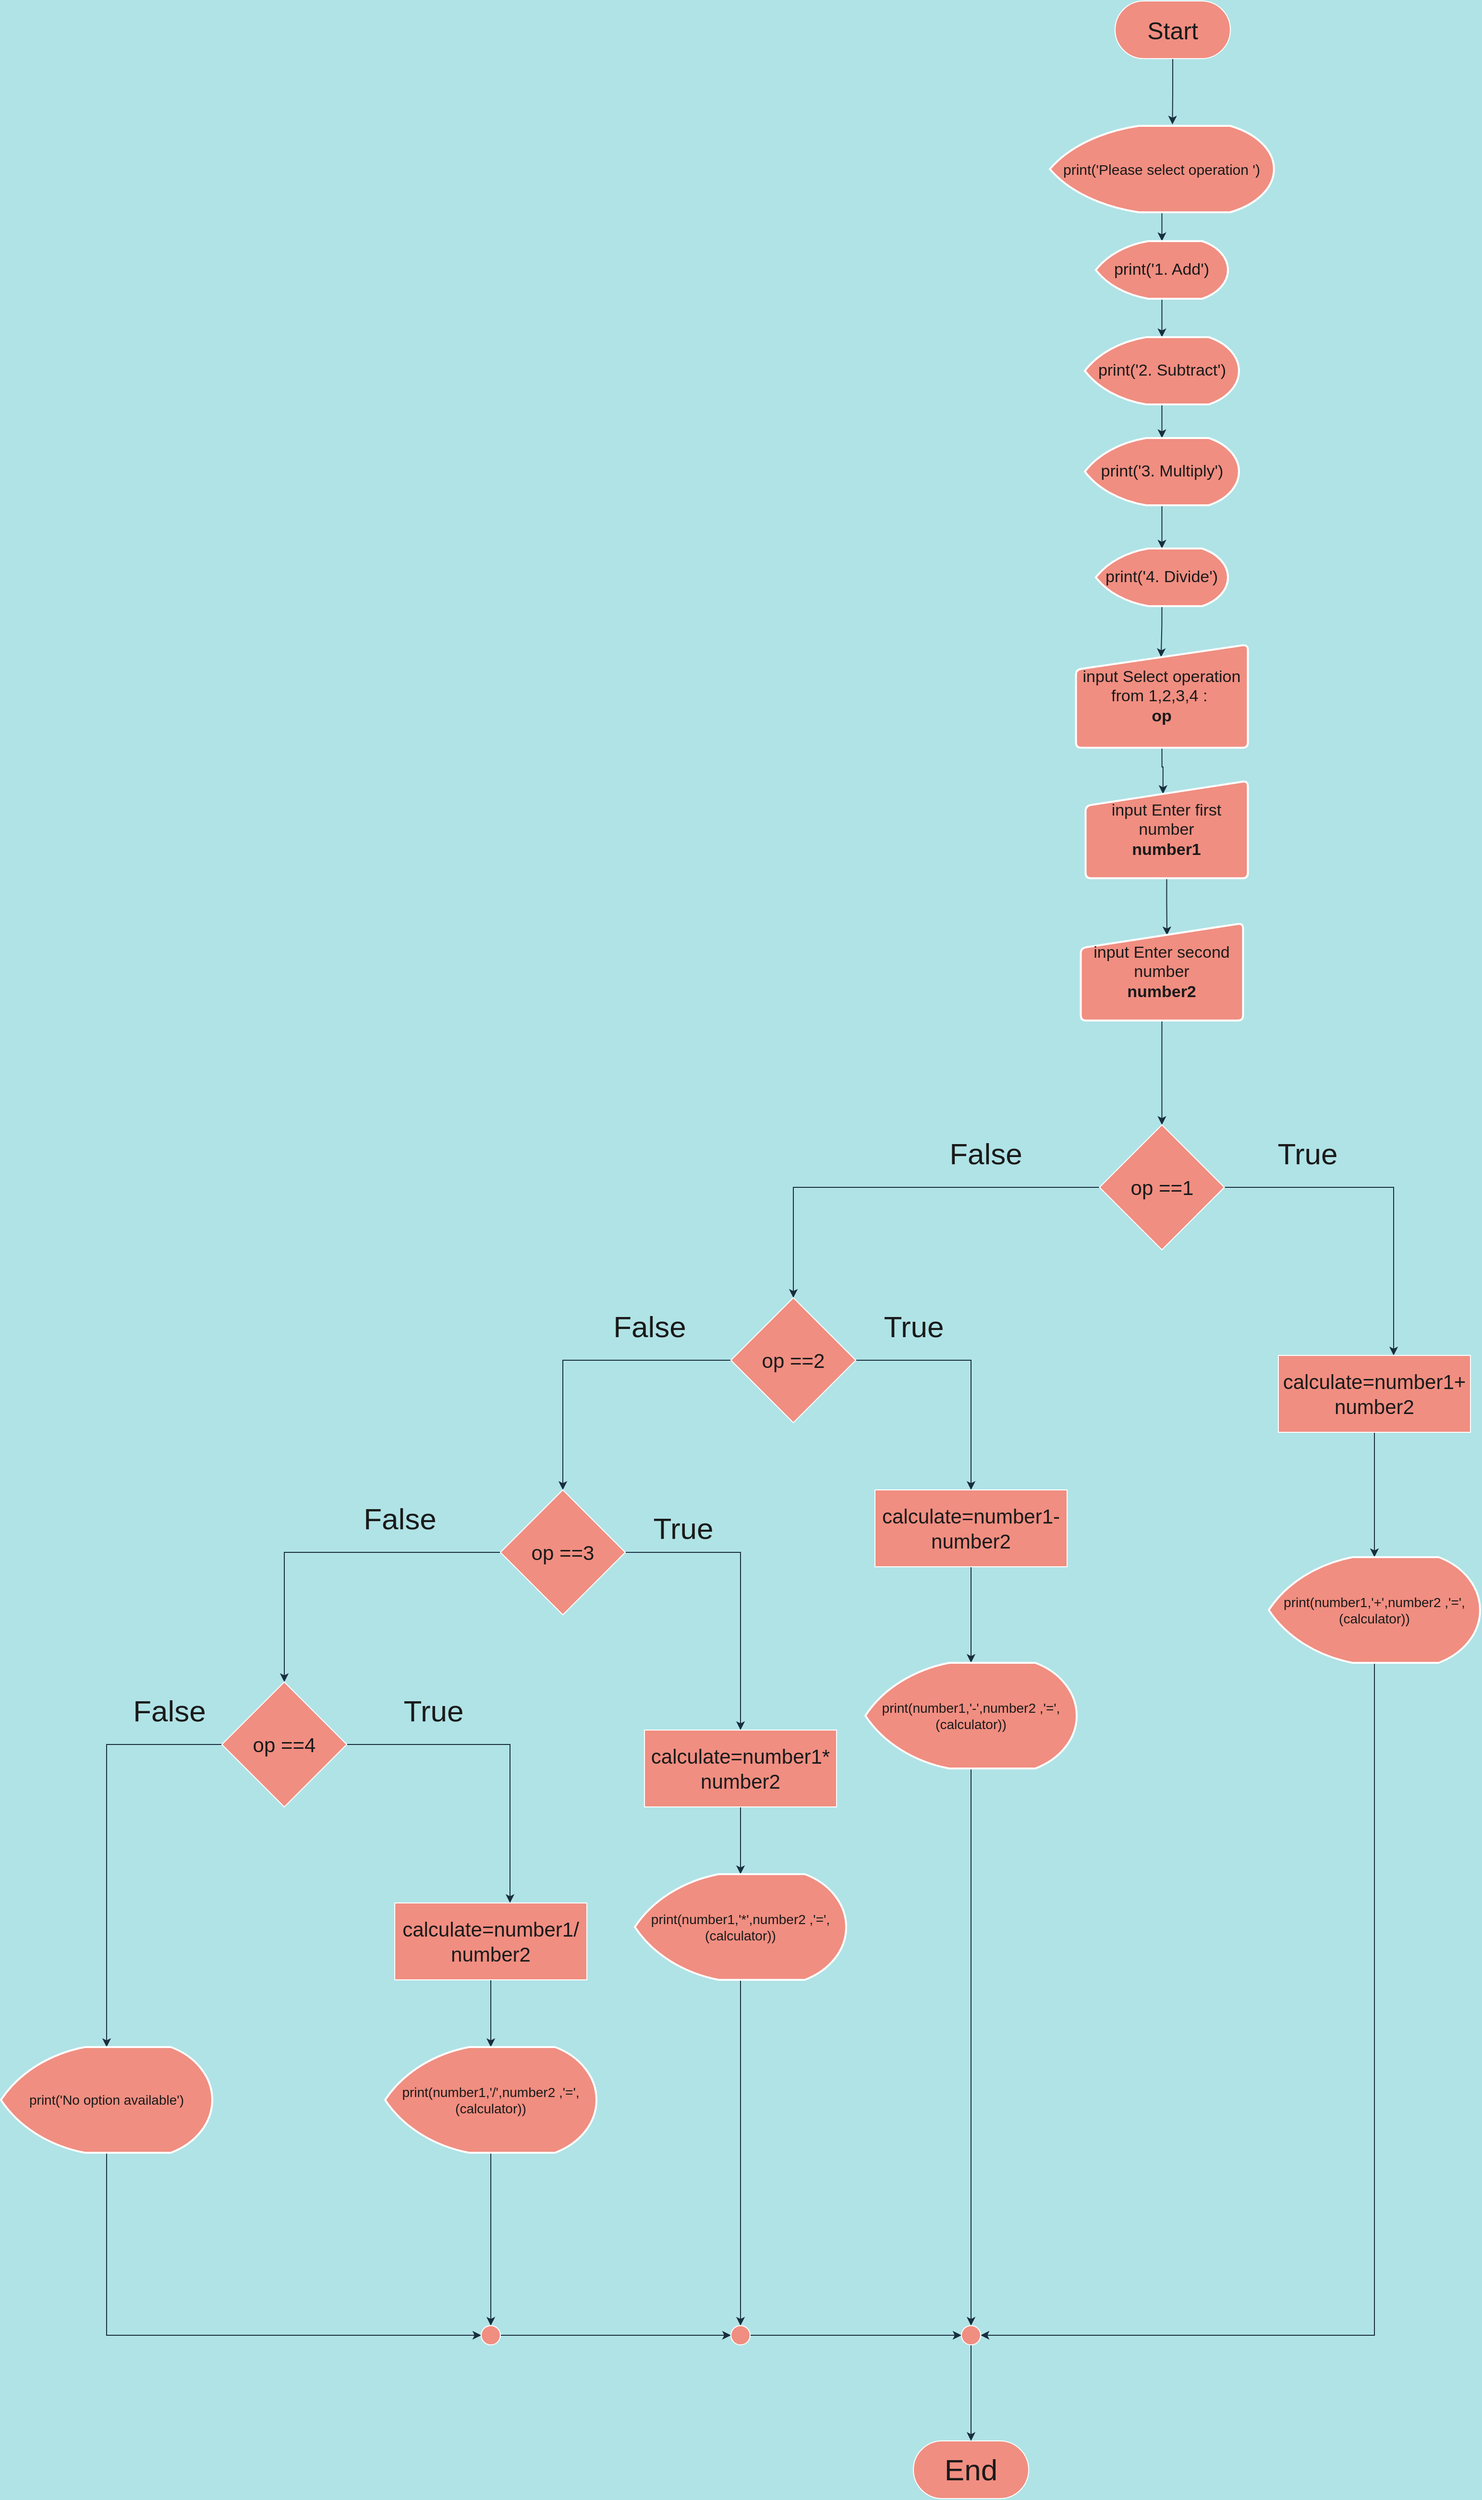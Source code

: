 <mxfile>
    <diagram id="1agtAEiwRiiUMDXfTcnm" name="Page-1">
        <mxGraphModel dx="1728" dy="880" grid="1" gridSize="10" guides="1" tooltips="1" connect="1" arrows="1" fold="1" page="1" pageScale="1" pageWidth="850" pageHeight="1100" background="#B0E3E6" math="0" shadow="0">
            <root>
                <mxCell id="0"/>
                <mxCell id="1" parent="0"/>
                <mxCell id="44" style="edgeStyle=orthogonalEdgeStyle;rounded=0;orthogonalLoop=1;jettySize=auto;html=1;exitX=0.5;exitY=1;exitDx=0;exitDy=0;entryX=0.547;entryY=-0.016;entryDx=0;entryDy=0;entryPerimeter=0;fontColor=#1A1A1A;strokeColor=#182E3E;labelBackgroundColor=#B0E3E6;" parent="1" source="2" target="4" edge="1">
                    <mxGeometry relative="1" as="geometry"/>
                </mxCell>
                <mxCell id="2" value="&lt;font style=&quot;font-size: 25px&quot;&gt;Start&lt;/font&gt;" style="rounded=1;whiteSpace=wrap;html=1;arcSize=50;fillColor=#F08E81;strokeColor=#FFFFFF;fontColor=#1A1A1A;" parent="1" vertex="1">
                    <mxGeometry x="390" y="60" width="120" height="60" as="geometry"/>
                </mxCell>
                <mxCell id="45" style="edgeStyle=orthogonalEdgeStyle;rounded=0;orthogonalLoop=1;jettySize=auto;html=1;exitX=0.5;exitY=1;exitDx=0;exitDy=0;exitPerimeter=0;entryX=0.5;entryY=0;entryDx=0;entryDy=0;entryPerimeter=0;fontColor=#1A1A1A;strokeColor=#182E3E;labelBackgroundColor=#B0E3E6;" parent="1" source="4" target="6" edge="1">
                    <mxGeometry relative="1" as="geometry"/>
                </mxCell>
                <mxCell id="4" value="&lt;div&gt;&lt;font style=&quot;font-size: 15px&quot;&gt;print('Please select operation ')&lt;/font&gt;&lt;/div&gt;" style="strokeWidth=2;html=1;shape=mxgraph.flowchart.display;whiteSpace=wrap;fillColor=#F08E81;strokeColor=#FFFFFF;fontColor=#1A1A1A;" parent="1" vertex="1">
                    <mxGeometry x="322.08" y="190" width="233.32" height="90" as="geometry"/>
                </mxCell>
                <mxCell id="46" style="edgeStyle=orthogonalEdgeStyle;rounded=0;orthogonalLoop=1;jettySize=auto;html=1;exitX=0.5;exitY=1;exitDx=0;exitDy=0;exitPerimeter=0;entryX=0.5;entryY=0;entryDx=0;entryDy=0;entryPerimeter=0;fontColor=#1A1A1A;strokeColor=#182E3E;labelBackgroundColor=#B0E3E6;" parent="1" source="6" target="8" edge="1">
                    <mxGeometry relative="1" as="geometry"/>
                </mxCell>
                <mxCell id="6" value="&lt;font style=&quot;font-size: 17px&quot;&gt;print('1. Add')&lt;/font&gt;" style="strokeWidth=2;html=1;shape=mxgraph.flowchart.display;whiteSpace=wrap;fillColor=#F08E81;strokeColor=#FFFFFF;fontColor=#1A1A1A;" parent="1" vertex="1">
                    <mxGeometry x="370" y="310" width="137.49" height="60" as="geometry"/>
                </mxCell>
                <mxCell id="47" style="edgeStyle=orthogonalEdgeStyle;rounded=0;orthogonalLoop=1;jettySize=auto;html=1;exitX=0.5;exitY=1;exitDx=0;exitDy=0;exitPerimeter=0;entryX=0.5;entryY=0;entryDx=0;entryDy=0;entryPerimeter=0;fontColor=#1A1A1A;strokeColor=#182E3E;labelBackgroundColor=#B0E3E6;" parent="1" source="8" target="9" edge="1">
                    <mxGeometry relative="1" as="geometry"/>
                </mxCell>
                <mxCell id="8" value="&lt;font style=&quot;font-size: 17px&quot;&gt;print('2. Subtract')&lt;/font&gt;" style="strokeWidth=2;html=1;shape=mxgraph.flowchart.display;whiteSpace=wrap;fillColor=#F08E81;strokeColor=#FFFFFF;fontColor=#1A1A1A;" parent="1" vertex="1">
                    <mxGeometry x="358.54" y="410" width="160.41" height="70" as="geometry"/>
                </mxCell>
                <mxCell id="48" style="edgeStyle=orthogonalEdgeStyle;rounded=0;orthogonalLoop=1;jettySize=auto;html=1;exitX=0.5;exitY=1;exitDx=0;exitDy=0;exitPerimeter=0;entryX=0.5;entryY=0;entryDx=0;entryDy=0;entryPerimeter=0;fontColor=#1A1A1A;strokeColor=#182E3E;labelBackgroundColor=#B0E3E6;" parent="1" source="9" target="10" edge="1">
                    <mxGeometry relative="1" as="geometry"/>
                </mxCell>
                <mxCell id="9" value="&lt;font style=&quot;font-size: 17px&quot;&gt;print('3. Multiply')&lt;/font&gt;" style="strokeWidth=2;html=1;shape=mxgraph.flowchart.display;whiteSpace=wrap;fillColor=#F08E81;strokeColor=#FFFFFF;fontColor=#1A1A1A;" parent="1" vertex="1">
                    <mxGeometry x="358.54" y="515" width="160.41" height="70" as="geometry"/>
                </mxCell>
                <mxCell id="49" style="edgeStyle=orthogonalEdgeStyle;rounded=0;orthogonalLoop=1;jettySize=auto;html=1;exitX=0.5;exitY=1;exitDx=0;exitDy=0;exitPerimeter=0;entryX=0.495;entryY=0.121;entryDx=0;entryDy=0;entryPerimeter=0;fontColor=#1A1A1A;strokeColor=#182E3E;labelBackgroundColor=#B0E3E6;" parent="1" source="10" target="11" edge="1">
                    <mxGeometry relative="1" as="geometry"/>
                </mxCell>
                <mxCell id="10" value="&lt;font style=&quot;font-size: 17px&quot;&gt;print('4. Divide')&lt;/font&gt;" style="strokeWidth=2;html=1;shape=mxgraph.flowchart.display;whiteSpace=wrap;fillColor=#F08E81;strokeColor=#FFFFFF;fontColor=#1A1A1A;" parent="1" vertex="1">
                    <mxGeometry x="370" y="630" width="137.49" height="60" as="geometry"/>
                </mxCell>
                <mxCell id="52" style="edgeStyle=orthogonalEdgeStyle;rounded=0;orthogonalLoop=1;jettySize=auto;html=1;exitX=0.5;exitY=1;exitDx=0;exitDy=0;entryX=0.477;entryY=0.134;entryDx=0;entryDy=0;entryPerimeter=0;fontColor=#1A1A1A;strokeColor=#182E3E;labelBackgroundColor=#B0E3E6;" parent="1" source="11" target="12" edge="1">
                    <mxGeometry relative="1" as="geometry"/>
                </mxCell>
                <mxCell id="11" value="&lt;font style=&quot;font-size: 17px&quot;&gt;input Select operation from 1,2,3,4 :&amp;nbsp;&lt;br&gt;&lt;b&gt;op&lt;/b&gt;&lt;br&gt;&lt;/font&gt;" style="html=1;strokeWidth=2;shape=manualInput;whiteSpace=wrap;rounded=1;size=26;arcSize=11;fillColor=#F08E81;strokeColor=#FFFFFF;fontColor=#1A1A1A;" parent="1" vertex="1">
                    <mxGeometry x="349.28" y="730" width="178.95" height="107.36" as="geometry"/>
                </mxCell>
                <mxCell id="53" style="edgeStyle=orthogonalEdgeStyle;rounded=0;orthogonalLoop=1;jettySize=auto;html=1;exitX=0.5;exitY=1;exitDx=0;exitDy=0;entryX=0.531;entryY=0.124;entryDx=0;entryDy=0;entryPerimeter=0;fontColor=#1A1A1A;strokeColor=#182E3E;labelBackgroundColor=#B0E3E6;" parent="1" source="12" target="14" edge="1">
                    <mxGeometry relative="1" as="geometry"/>
                </mxCell>
                <mxCell id="12" value="&lt;font style=&quot;font-size: 17px&quot;&gt;input Enter first number&lt;br&gt;&lt;b&gt;number1&lt;/b&gt;&lt;br&gt;&lt;/font&gt;" style="html=1;strokeWidth=2;shape=manualInput;whiteSpace=wrap;rounded=1;size=26;arcSize=11;fillColor=#F08E81;strokeColor=#FFFFFF;fontColor=#1A1A1A;" parent="1" vertex="1">
                    <mxGeometry x="359.27" y="871.88" width="168.95" height="101.36" as="geometry"/>
                </mxCell>
                <mxCell id="54" style="edgeStyle=orthogonalEdgeStyle;rounded=0;orthogonalLoop=1;jettySize=auto;html=1;exitX=0.5;exitY=1;exitDx=0;exitDy=0;entryX=0.5;entryY=0;entryDx=0;entryDy=0;fontColor=#1A1A1A;strokeColor=#182E3E;labelBackgroundColor=#B0E3E6;" parent="1" source="14" target="16" edge="1">
                    <mxGeometry relative="1" as="geometry"/>
                </mxCell>
                <mxCell id="14" value="&lt;font style=&quot;font-size: 17px&quot;&gt;input Enter second number&lt;br&gt;&lt;b&gt;number2&lt;/b&gt;&lt;br&gt;&lt;/font&gt;" style="html=1;strokeWidth=2;shape=manualInput;whiteSpace=wrap;rounded=1;size=26;arcSize=11;fillColor=#F08E81;strokeColor=#FFFFFF;fontColor=#1A1A1A;" parent="1" vertex="1">
                    <mxGeometry x="354.27" y="1020" width="168.95" height="101.36" as="geometry"/>
                </mxCell>
                <mxCell id="37" style="edgeStyle=orthogonalEdgeStyle;rounded=0;orthogonalLoop=1;jettySize=auto;html=1;exitX=0;exitY=0.5;exitDx=0;exitDy=0;entryX=0.5;entryY=0;entryDx=0;entryDy=0;fontColor=#1A1A1A;strokeColor=#182E3E;labelBackgroundColor=#B0E3E6;" parent="1" source="16" target="17" edge="1">
                    <mxGeometry relative="1" as="geometry">
                        <mxPoint x="50" y="1295" as="targetPoint"/>
                    </mxGeometry>
                </mxCell>
                <mxCell id="43" style="edgeStyle=orthogonalEdgeStyle;rounded=0;orthogonalLoop=1;jettySize=auto;html=1;exitX=1;exitY=0.5;exitDx=0;exitDy=0;entryX=0.6;entryY=0;entryDx=0;entryDy=0;entryPerimeter=0;fontColor=#1A1A1A;strokeColor=#182E3E;labelBackgroundColor=#B0E3E6;" parent="1" source="16" target="21" edge="1">
                    <mxGeometry relative="1" as="geometry">
                        <mxPoint x="680" y="1460" as="targetPoint"/>
                    </mxGeometry>
                </mxCell>
                <mxCell id="16" value="&lt;font style=&quot;font-size: 21px&quot;&gt;op ==1&lt;/font&gt;" style="rhombus;whiteSpace=wrap;html=1;fillColor=#F08E81;strokeColor=#FFFFFF;fontColor=#1A1A1A;" parent="1" vertex="1">
                    <mxGeometry x="373.75" y="1230" width="130" height="130" as="geometry"/>
                </mxCell>
                <mxCell id="36" style="edgeStyle=orthogonalEdgeStyle;rounded=0;orthogonalLoop=1;jettySize=auto;html=1;exitX=0;exitY=0.5;exitDx=0;exitDy=0;entryX=0.5;entryY=0;entryDx=0;entryDy=0;strokeColor=#182E3E;fontColor=#1A1A1A;labelBackgroundColor=#B0E3E6;" parent="1" source="17" target="18" edge="1">
                    <mxGeometry relative="1" as="geometry">
                        <mxPoint x="-190" y="1475" as="targetPoint"/>
                    </mxGeometry>
                </mxCell>
                <mxCell id="42" style="edgeStyle=orthogonalEdgeStyle;rounded=0;orthogonalLoop=1;jettySize=auto;html=1;exitX=1;exitY=0.5;exitDx=0;exitDy=0;entryX=0.5;entryY=0;entryDx=0;entryDy=0;fontColor=#1A1A1A;strokeColor=#182E3E;labelBackgroundColor=#B0E3E6;" parent="1" source="17" target="22" edge="1">
                    <mxGeometry relative="1" as="geometry">
                        <mxPoint x="240" y="1475" as="targetPoint"/>
                    </mxGeometry>
                </mxCell>
                <mxCell id="17" value="&lt;font style=&quot;font-size: 21px&quot;&gt;op ==2&lt;/font&gt;" style="rhombus;whiteSpace=wrap;html=1;fillColor=#F08E81;strokeColor=#FFFFFF;fontColor=#1A1A1A;" parent="1" vertex="1">
                    <mxGeometry x="-10" y="1410" width="130" height="130" as="geometry"/>
                </mxCell>
                <mxCell id="35" style="edgeStyle=orthogonalEdgeStyle;rounded=0;orthogonalLoop=1;jettySize=auto;html=1;exitX=0;exitY=0.5;exitDx=0;exitDy=0;entryX=0.5;entryY=0;entryDx=0;entryDy=0;fontColor=#1A1A1A;strokeColor=#182E3E;labelBackgroundColor=#B0E3E6;" parent="1" source="18" target="20" edge="1">
                    <mxGeometry relative="1" as="geometry">
                        <mxPoint x="-580" y="1675" as="targetPoint"/>
                    </mxGeometry>
                </mxCell>
                <mxCell id="38" style="edgeStyle=orthogonalEdgeStyle;rounded=0;orthogonalLoop=1;jettySize=auto;html=1;exitX=1;exitY=0.5;exitDx=0;exitDy=0;entryX=0.5;entryY=0;entryDx=0;entryDy=0;fontColor=#1A1A1A;strokeColor=#182E3E;labelBackgroundColor=#B0E3E6;" parent="1" source="18" target="23" edge="1">
                    <mxGeometry relative="1" as="geometry">
                        <mxPoint x="60" y="1675" as="targetPoint"/>
                    </mxGeometry>
                </mxCell>
                <mxCell id="18" value="&lt;font style=&quot;font-size: 21px&quot;&gt;op ==3&lt;/font&gt;" style="rhombus;whiteSpace=wrap;html=1;fillColor=#F08E81;strokeColor=#FFFFFF;fontColor=#1A1A1A;" parent="1" vertex="1">
                    <mxGeometry x="-250" y="1610" width="130" height="130" as="geometry"/>
                </mxCell>
                <mxCell id="39" style="edgeStyle=orthogonalEdgeStyle;rounded=0;orthogonalLoop=1;jettySize=auto;html=1;exitX=1;exitY=0.5;exitDx=0;exitDy=0;entryX=0.6;entryY=0;entryDx=0;entryDy=0;entryPerimeter=0;fontColor=#1A1A1A;strokeColor=#182E3E;labelBackgroundColor=#B0E3E6;" parent="1" source="20" target="24" edge="1">
                    <mxGeometry relative="1" as="geometry">
                        <mxPoint x="-240" y="1875" as="targetPoint"/>
                    </mxGeometry>
                </mxCell>
                <mxCell id="65" style="edgeStyle=orthogonalEdgeStyle;rounded=0;orthogonalLoop=1;jettySize=auto;html=1;exitX=0;exitY=0.5;exitDx=0;exitDy=0;fontSize=14;entryX=0.5;entryY=0;entryDx=0;entryDy=0;entryPerimeter=0;fontColor=#1A1A1A;strokeColor=#182E3E;labelBackgroundColor=#B0E3E6;" parent="1" source="20" target="64" edge="1">
                    <mxGeometry relative="1" as="geometry">
                        <mxPoint x="-660" y="1875" as="targetPoint"/>
                    </mxGeometry>
                </mxCell>
                <mxCell id="20" value="&lt;font style=&quot;font-size: 21px&quot;&gt;op ==4&lt;/font&gt;" style="rhombus;whiteSpace=wrap;html=1;fillColor=#F08E81;strokeColor=#FFFFFF;fontColor=#1A1A1A;" parent="1" vertex="1">
                    <mxGeometry x="-540" y="1810" width="130" height="130" as="geometry"/>
                </mxCell>
                <mxCell id="59" style="edgeStyle=orthogonalEdgeStyle;rounded=0;orthogonalLoop=1;jettySize=auto;html=1;exitX=0.5;exitY=1;exitDx=0;exitDy=0;fontSize=14;fontColor=#1A1A1A;strokeColor=#182E3E;labelBackgroundColor=#B0E3E6;" parent="1" source="21" target="55" edge="1">
                    <mxGeometry relative="1" as="geometry"/>
                </mxCell>
                <mxCell id="21" value="&lt;font style=&quot;font-size: 21px&quot;&gt;calculate=number1+&lt;br&gt;number2&lt;/font&gt;" style="rounded=0;whiteSpace=wrap;html=1;fillColor=#F08E81;strokeColor=#FFFFFF;fontColor=#1A1A1A;" parent="1" vertex="1">
                    <mxGeometry x="560" y="1470" width="200" height="80" as="geometry"/>
                </mxCell>
                <mxCell id="58" style="edgeStyle=orthogonalEdgeStyle;rounded=0;orthogonalLoop=1;jettySize=auto;html=1;exitX=0.5;exitY=1;exitDx=0;exitDy=0;fontSize=14;fontColor=#1A1A1A;strokeColor=#182E3E;labelBackgroundColor=#B0E3E6;" parent="1" source="22" target="56" edge="1">
                    <mxGeometry relative="1" as="geometry"/>
                </mxCell>
                <mxCell id="22" value="&lt;font style=&quot;font-size: 21px&quot;&gt;calculate=number1-&lt;br&gt;number2&lt;/font&gt;" style="rounded=0;whiteSpace=wrap;html=1;fillColor=#F08E81;strokeColor=#FFFFFF;fontColor=#1A1A1A;" parent="1" vertex="1">
                    <mxGeometry x="140" y="1610" width="200" height="80" as="geometry"/>
                </mxCell>
                <mxCell id="61" style="edgeStyle=orthogonalEdgeStyle;rounded=0;orthogonalLoop=1;jettySize=auto;html=1;exitX=0.5;exitY=1;exitDx=0;exitDy=0;entryX=0.5;entryY=0;entryDx=0;entryDy=0;entryPerimeter=0;fontSize=14;fontColor=#1A1A1A;strokeColor=#182E3E;labelBackgroundColor=#B0E3E6;" parent="1" source="23" target="60" edge="1">
                    <mxGeometry relative="1" as="geometry"/>
                </mxCell>
                <mxCell id="23" value="&lt;font style=&quot;font-size: 21px&quot;&gt;calculate=number1*&lt;br&gt;number2&lt;/font&gt;" style="rounded=0;whiteSpace=wrap;html=1;fillColor=#F08E81;strokeColor=#FFFFFF;fontColor=#1A1A1A;" parent="1" vertex="1">
                    <mxGeometry x="-100" y="1860" width="200" height="80" as="geometry"/>
                </mxCell>
                <mxCell id="63" style="edgeStyle=orthogonalEdgeStyle;rounded=0;orthogonalLoop=1;jettySize=auto;html=1;exitX=0.5;exitY=1;exitDx=0;exitDy=0;fontSize=14;fontColor=#1A1A1A;strokeColor=#182E3E;labelBackgroundColor=#B0E3E6;" parent="1" source="24" target="62" edge="1">
                    <mxGeometry relative="1" as="geometry"/>
                </mxCell>
                <mxCell id="24" value="&lt;font style=&quot;font-size: 21px&quot;&gt;calculate=number1/&lt;br&gt;number2&lt;/font&gt;" style="rounded=0;whiteSpace=wrap;html=1;fillColor=#F08E81;strokeColor=#FFFFFF;fontColor=#1A1A1A;" parent="1" vertex="1">
                    <mxGeometry x="-360" y="2040" width="200" height="80" as="geometry"/>
                </mxCell>
                <mxCell id="80" style="edgeStyle=orthogonalEdgeStyle;rounded=0;orthogonalLoop=1;jettySize=auto;html=1;exitX=0.5;exitY=1;exitDx=0;exitDy=0;exitPerimeter=0;fontSize=31;entryX=1;entryY=0.5;entryDx=0;entryDy=0;entryPerimeter=0;fontColor=#1A1A1A;strokeColor=#182E3E;labelBackgroundColor=#B0E3E6;" parent="1" source="55" target="76" edge="1">
                    <mxGeometry relative="1" as="geometry">
                        <mxPoint x="660" y="2530" as="targetPoint"/>
                        <Array as="points">
                            <mxPoint x="660" y="2490"/>
                        </Array>
                    </mxGeometry>
                </mxCell>
                <mxCell id="55" value="print(number1,'+',number2 ,'=',(calculator))" style="strokeWidth=2;html=1;shape=mxgraph.flowchart.display;whiteSpace=wrap;fillColor=#F08E81;strokeColor=#FFFFFF;fontColor=#1A1A1A;fontSize=14;" parent="1" vertex="1">
                    <mxGeometry x="550" y="1680" width="220" height="110" as="geometry"/>
                </mxCell>
                <mxCell id="77" style="edgeStyle=orthogonalEdgeStyle;rounded=0;orthogonalLoop=1;jettySize=auto;html=1;fontSize=31;fontColor=#1A1A1A;strokeColor=#182E3E;labelBackgroundColor=#B0E3E6;" parent="1" source="56" edge="1">
                    <mxGeometry relative="1" as="geometry">
                        <mxPoint x="240" y="2480" as="targetPoint"/>
                    </mxGeometry>
                </mxCell>
                <mxCell id="56" value="print(number1,'-',number2 ,'=',(calculator))" style="strokeWidth=2;html=1;shape=mxgraph.flowchart.display;whiteSpace=wrap;fillColor=#F08E81;strokeColor=#FFFFFF;fontColor=#1A1A1A;fontSize=14;" parent="1" vertex="1">
                    <mxGeometry x="130" y="1790" width="220" height="110" as="geometry"/>
                </mxCell>
                <mxCell id="87" style="edgeStyle=orthogonalEdgeStyle;rounded=0;orthogonalLoop=1;jettySize=auto;html=1;exitX=0.5;exitY=1;exitDx=0;exitDy=0;exitPerimeter=0;entryX=0.5;entryY=0;entryDx=0;entryDy=0;entryPerimeter=0;fontSize=31;fontColor=#1A1A1A;strokeColor=#182E3E;labelBackgroundColor=#B0E3E6;" parent="1" source="60" target="86" edge="1">
                    <mxGeometry relative="1" as="geometry"/>
                </mxCell>
                <mxCell id="60" value="print(number1,'*',number2 ,'=',(calculator))" style="strokeWidth=2;html=1;shape=mxgraph.flowchart.display;whiteSpace=wrap;fillColor=#F08E81;strokeColor=#FFFFFF;fontColor=#1A1A1A;fontSize=14;" parent="1" vertex="1">
                    <mxGeometry x="-110" y="2010" width="220" height="110" as="geometry"/>
                </mxCell>
                <mxCell id="84" style="edgeStyle=orthogonalEdgeStyle;rounded=0;orthogonalLoop=1;jettySize=auto;html=1;exitX=0.5;exitY=1;exitDx=0;exitDy=0;exitPerimeter=0;fontSize=31;entryX=0.5;entryY=0;entryDx=0;entryDy=0;entryPerimeter=0;fontColor=#1A1A1A;strokeColor=#182E3E;labelBackgroundColor=#B0E3E6;" parent="1" source="62" target="83" edge="1">
                    <mxGeometry relative="1" as="geometry">
                        <mxPoint x="-260" y="2470" as="targetPoint"/>
                    </mxGeometry>
                </mxCell>
                <mxCell id="62" value="print(number1,'/',number2 ,'=',(calculator))" style="strokeWidth=2;html=1;shape=mxgraph.flowchart.display;whiteSpace=wrap;fillColor=#F08E81;strokeColor=#FFFFFF;fontColor=#1A1A1A;fontSize=14;" parent="1" vertex="1">
                    <mxGeometry x="-370" y="2190" width="220" height="110" as="geometry"/>
                </mxCell>
                <mxCell id="81" style="edgeStyle=orthogonalEdgeStyle;rounded=0;orthogonalLoop=1;jettySize=auto;html=1;exitX=0.5;exitY=1;exitDx=0;exitDy=0;exitPerimeter=0;fontSize=31;entryX=0;entryY=0.5;entryDx=0;entryDy=0;entryPerimeter=0;fontColor=#1A1A1A;strokeColor=#182E3E;labelBackgroundColor=#B0E3E6;" parent="1" source="64" target="83" edge="1">
                    <mxGeometry relative="1" as="geometry">
                        <mxPoint x="-280" y="2490" as="targetPoint"/>
                        <Array as="points">
                            <mxPoint x="-660" y="2490"/>
                        </Array>
                    </mxGeometry>
                </mxCell>
                <mxCell id="64" value="print('No option available')" style="strokeWidth=2;html=1;shape=mxgraph.flowchart.display;whiteSpace=wrap;fillColor=#F08E81;strokeColor=#FFFFFF;fontColor=#1A1A1A;fontSize=14;" parent="1" vertex="1">
                    <mxGeometry x="-770" y="2190" width="220" height="110" as="geometry"/>
                </mxCell>
                <mxCell id="67" value="True" style="text;html=1;align=center;verticalAlign=middle;resizable=0;points=[];autosize=1;strokeColor=none;fontSize=31;fontColor=#1A1A1A;" parent="1" vertex="1">
                    <mxGeometry x="550" y="1240" width="80" height="40" as="geometry"/>
                </mxCell>
                <mxCell id="68" value="False" style="text;html=1;align=center;verticalAlign=middle;resizable=0;points=[];autosize=1;strokeColor=none;fontSize=31;fontColor=#1A1A1A;" parent="1" vertex="1">
                    <mxGeometry x="210" y="1240" width="90" height="40" as="geometry"/>
                </mxCell>
                <mxCell id="69" value="True" style="text;html=1;align=center;verticalAlign=middle;resizable=0;points=[];autosize=1;strokeColor=none;fontSize=31;fontColor=#1A1A1A;" parent="1" vertex="1">
                    <mxGeometry x="140" y="1420" width="80" height="40" as="geometry"/>
                </mxCell>
                <mxCell id="70" value="False" style="text;html=1;align=center;verticalAlign=middle;resizable=0;points=[];autosize=1;strokeColor=none;fontSize=31;fontColor=#1A1A1A;" parent="1" vertex="1">
                    <mxGeometry x="-140" y="1420" width="90" height="40" as="geometry"/>
                </mxCell>
                <mxCell id="71" value="False" style="text;html=1;align=center;verticalAlign=middle;resizable=0;points=[];autosize=1;strokeColor=none;fontSize=31;fontColor=#1A1A1A;" parent="1" vertex="1">
                    <mxGeometry x="-400" y="1620" width="90" height="40" as="geometry"/>
                </mxCell>
                <mxCell id="72" value="False" style="text;html=1;align=center;verticalAlign=middle;resizable=0;points=[];autosize=1;strokeColor=none;fontSize=31;fontColor=#1A1A1A;" parent="1" vertex="1">
                    <mxGeometry x="-640" y="1820" width="90" height="40" as="geometry"/>
                </mxCell>
                <mxCell id="73" value="True" style="text;html=1;align=center;verticalAlign=middle;resizable=0;points=[];autosize=1;strokeColor=none;fontSize=31;fontColor=#1A1A1A;" parent="1" vertex="1">
                    <mxGeometry x="-100" y="1630" width="80" height="40" as="geometry"/>
                </mxCell>
                <mxCell id="74" value="True" style="text;html=1;align=center;verticalAlign=middle;resizable=0;points=[];autosize=1;strokeColor=none;fontSize=31;fontColor=#1A1A1A;" parent="1" vertex="1">
                    <mxGeometry x="-360" y="1820" width="80" height="40" as="geometry"/>
                </mxCell>
                <mxCell id="75" value="&lt;font style=&quot;font-size: 31px&quot;&gt;End&lt;/font&gt;" style="rounded=1;whiteSpace=wrap;html=1;arcSize=50;fillColor=#F08E81;strokeColor=#FFFFFF;fontColor=#1A1A1A;" parent="1" vertex="1">
                    <mxGeometry x="180" y="2600" width="120" height="60" as="geometry"/>
                </mxCell>
                <mxCell id="82" style="edgeStyle=orthogonalEdgeStyle;rounded=0;orthogonalLoop=1;jettySize=auto;html=1;exitX=0.5;exitY=1;exitDx=0;exitDy=0;exitPerimeter=0;entryX=0.5;entryY=0;entryDx=0;entryDy=0;fontSize=31;fontColor=#1A1A1A;strokeColor=#182E3E;labelBackgroundColor=#B0E3E6;" parent="1" source="76" target="75" edge="1">
                    <mxGeometry relative="1" as="geometry"/>
                </mxCell>
                <mxCell id="76" value="" style="verticalLabelPosition=bottom;verticalAlign=top;html=1;shape=mxgraph.flowchart.on-page_reference;fontSize=31;fillColor=#F08E81;strokeColor=#FFFFFF;fontColor=#1A1A1A;" parent="1" vertex="1">
                    <mxGeometry x="230" y="2480" width="20" height="20" as="geometry"/>
                </mxCell>
                <mxCell id="85" style="edgeStyle=orthogonalEdgeStyle;rounded=0;orthogonalLoop=1;jettySize=auto;html=1;exitX=1;exitY=0.5;exitDx=0;exitDy=0;exitPerimeter=0;fontSize=31;entryX=0;entryY=0.5;entryDx=0;entryDy=0;entryPerimeter=0;fontColor=#1A1A1A;strokeColor=#182E3E;labelBackgroundColor=#B0E3E6;" parent="1" source="83" target="86" edge="1">
                    <mxGeometry relative="1" as="geometry">
                        <mxPoint x="-20" y="2490" as="targetPoint"/>
                    </mxGeometry>
                </mxCell>
                <mxCell id="83" value="" style="verticalLabelPosition=bottom;verticalAlign=top;html=1;shape=mxgraph.flowchart.on-page_reference;fontSize=31;fillColor=#F08E81;strokeColor=#FFFFFF;fontColor=#1A1A1A;" parent="1" vertex="1">
                    <mxGeometry x="-270" y="2480" width="20" height="20" as="geometry"/>
                </mxCell>
                <mxCell id="89" style="edgeStyle=orthogonalEdgeStyle;rounded=0;orthogonalLoop=1;jettySize=auto;html=1;exitX=1;exitY=0.5;exitDx=0;exitDy=0;exitPerimeter=0;entryX=0;entryY=0.5;entryDx=0;entryDy=0;entryPerimeter=0;fontSize=31;fontColor=#1A1A1A;strokeColor=#182E3E;labelBackgroundColor=#B0E3E6;" parent="1" source="86" target="76" edge="1">
                    <mxGeometry relative="1" as="geometry"/>
                </mxCell>
                <mxCell id="86" value="" style="verticalLabelPosition=bottom;verticalAlign=top;html=1;shape=mxgraph.flowchart.on-page_reference;fontSize=31;fillColor=#F08E81;strokeColor=#FFFFFF;fontColor=#1A1A1A;" parent="1" vertex="1">
                    <mxGeometry x="-10" y="2480" width="20" height="20" as="geometry"/>
                </mxCell>
            </root>
        </mxGraphModel>
    </diagram>
</mxfile>